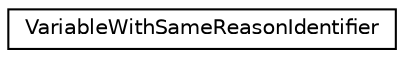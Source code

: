 digraph "Graphical Class Hierarchy"
{
 // LATEX_PDF_SIZE
  edge [fontname="Helvetica",fontsize="10",labelfontname="Helvetica",labelfontsize="10"];
  node [fontname="Helvetica",fontsize="10",shape=record];
  rankdir="LR";
  Node0 [label="VariableWithSameReasonIdentifier",height=0.2,width=0.4,color="black", fillcolor="white", style="filled",URL="$classoperations__research_1_1sat_1_1_variable_with_same_reason_identifier.html",tooltip=" "];
}
